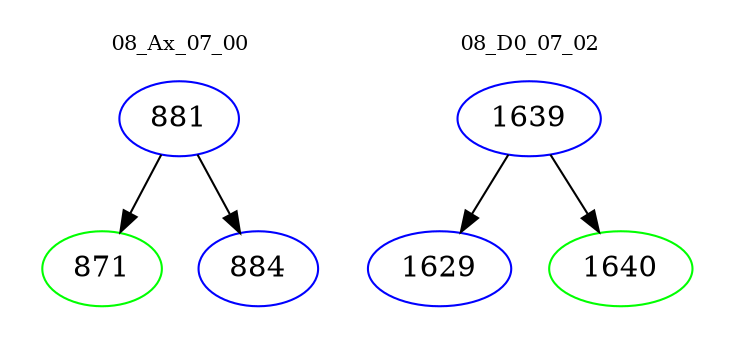 digraph{
subgraph cluster_0 {
color = white
label = "08_Ax_07_00";
fontsize=10;
T0_881 [label="881", color="blue"]
T0_881 -> T0_871 [color="black"]
T0_871 [label="871", color="green"]
T0_881 -> T0_884 [color="black"]
T0_884 [label="884", color="blue"]
}
subgraph cluster_1 {
color = white
label = "08_D0_07_02";
fontsize=10;
T1_1639 [label="1639", color="blue"]
T1_1639 -> T1_1629 [color="black"]
T1_1629 [label="1629", color="blue"]
T1_1639 -> T1_1640 [color="black"]
T1_1640 [label="1640", color="green"]
}
}
